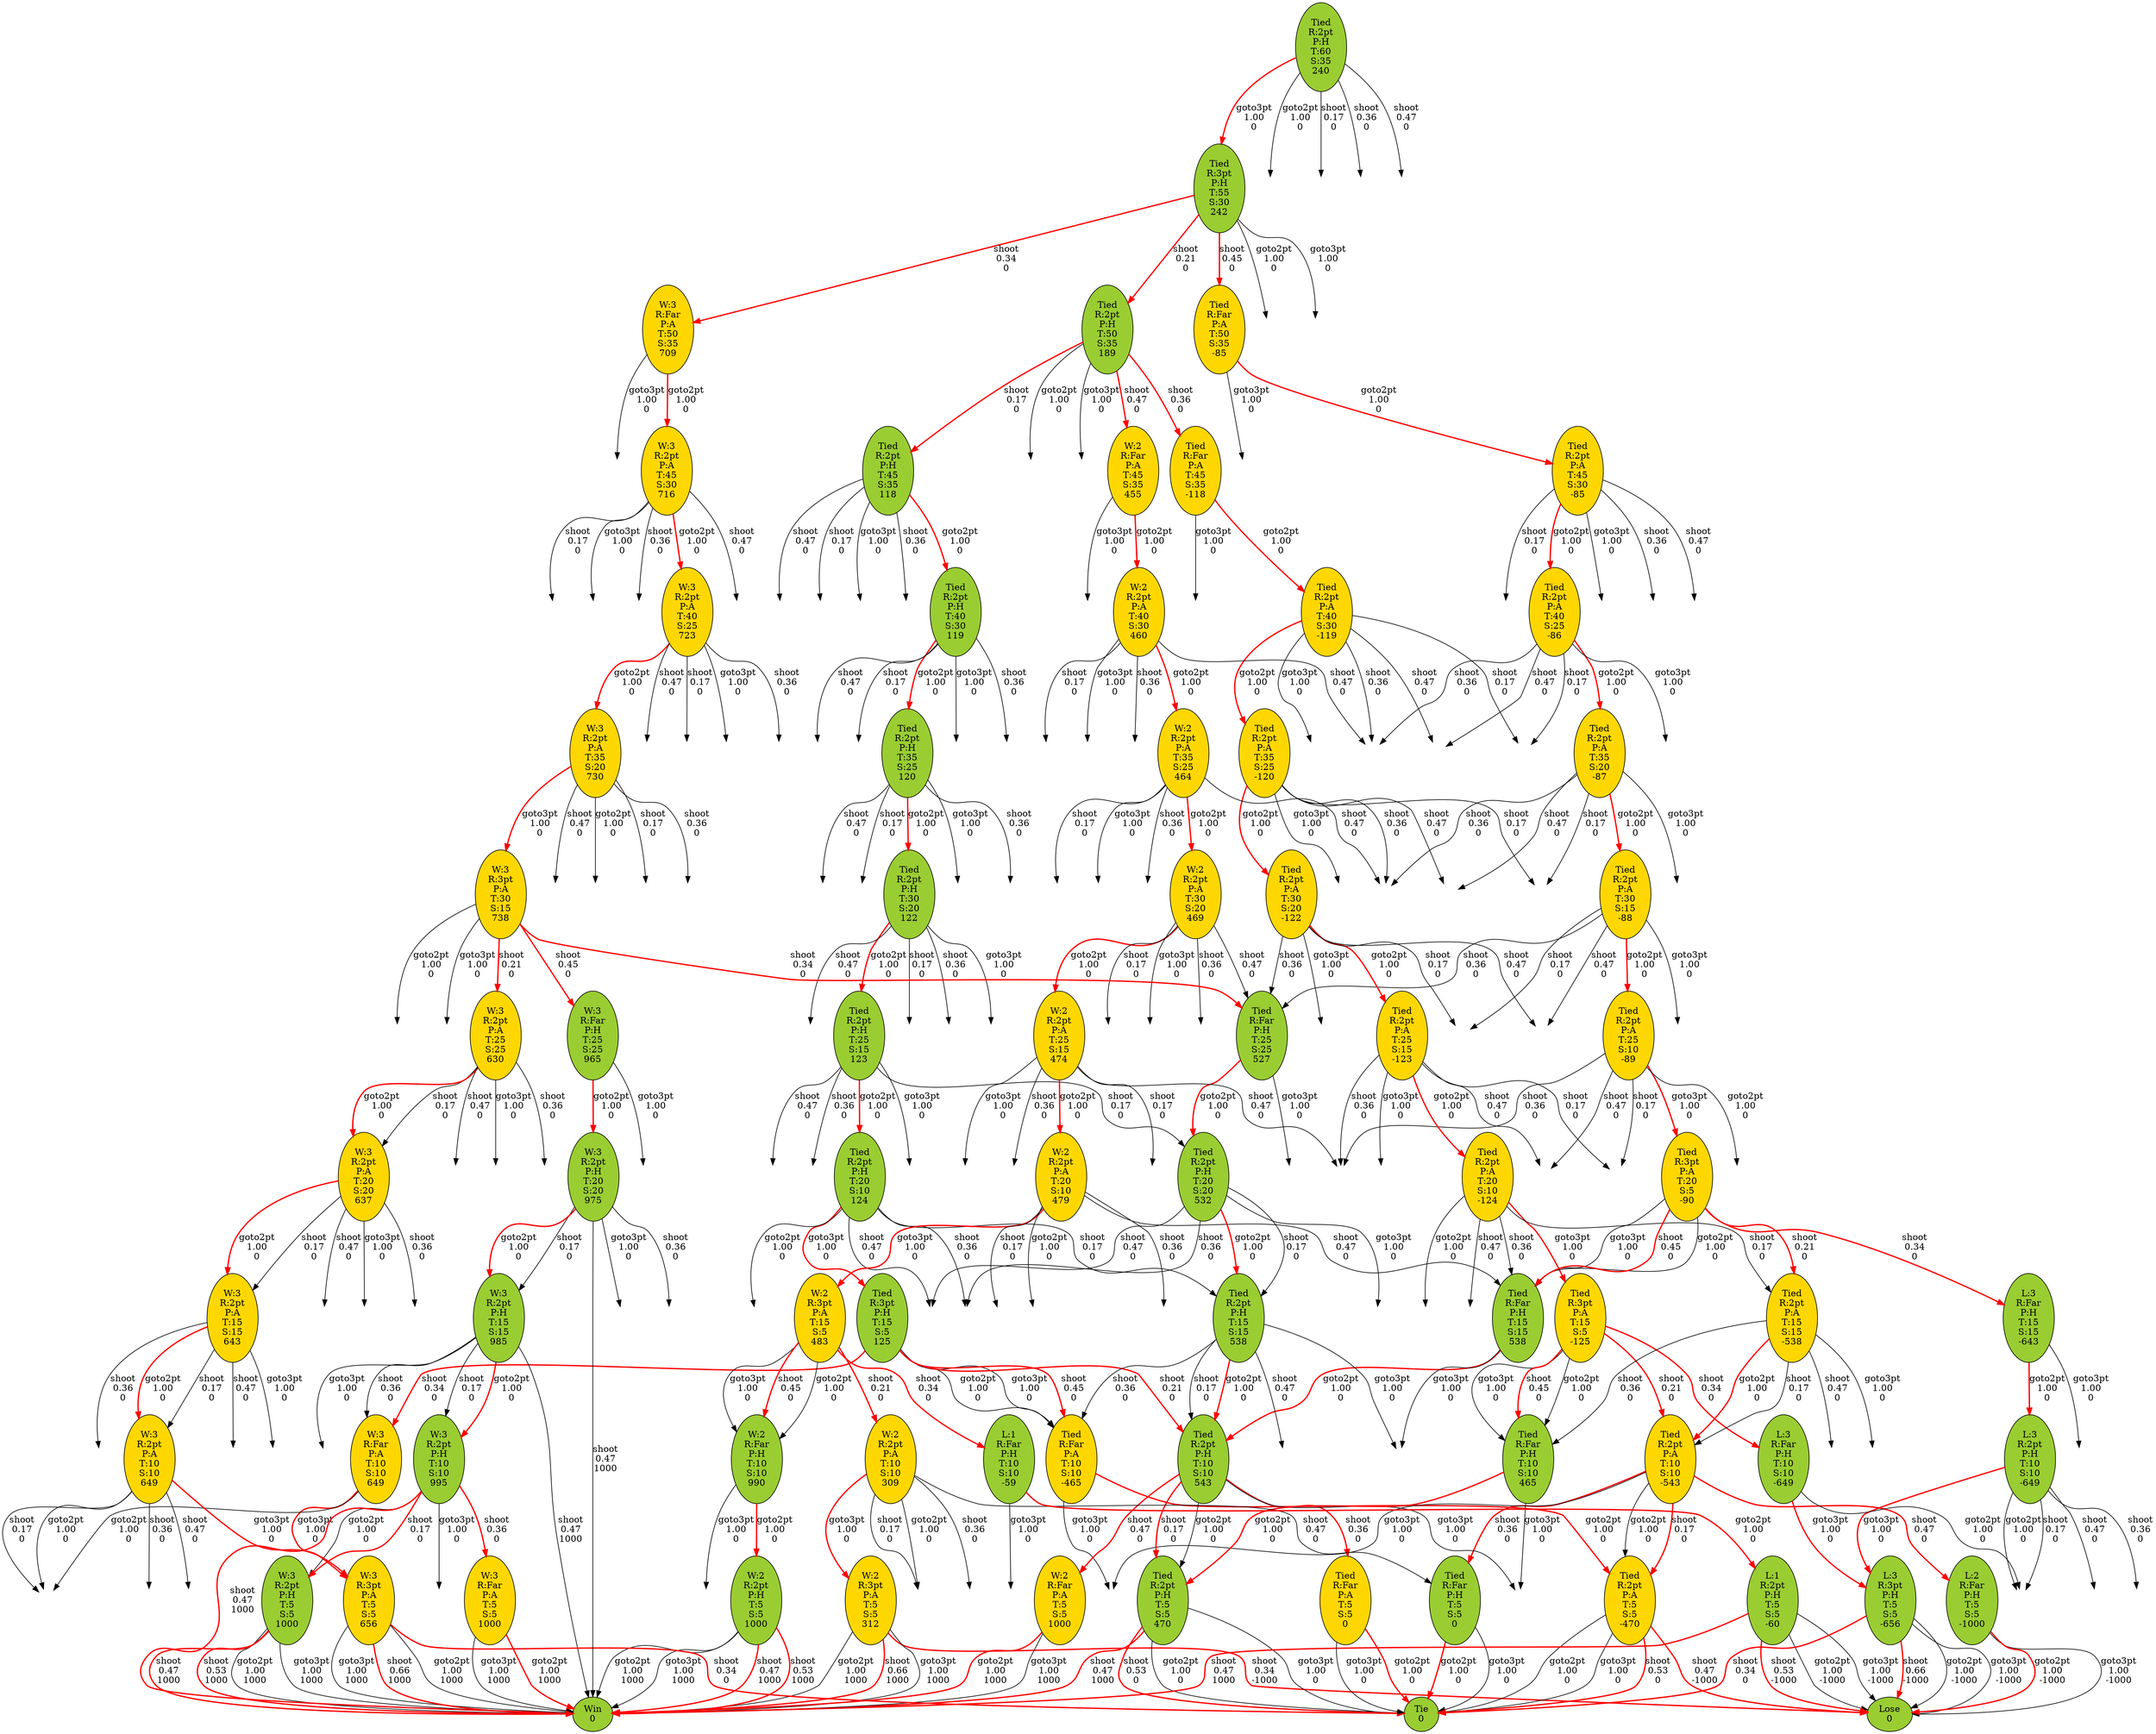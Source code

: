digraph "Basketball" {
  "Tied R:3pt P:H T:15 S:5" [label="Tied\nR:3pt\nP:H\nT:15\nS:5\n125" fillcolor=yellowgreen style=filled];
  "W:2 R:3pt P:A T:5 S:5" [label="W:2\nR:3pt\nP:A\nT:5\nS:5\n312" fillcolor=gold style=filled];
  "Tied R:2pt P:A T:20 S:10" [label="Tied\nR:2pt\nP:A\nT:20\nS:10\n-124" fillcolor=gold style=filled];
  "W:3 R:2pt P:A T:40 S:25" [label="W:3\nR:2pt\nP:A\nT:40\nS:25\n723" fillcolor=gold style=filled];
  "Tied R:2pt P:H T:20 S:10" [label="Tied\nR:2pt\nP:H\nT:20\nS:10\n124" fillcolor=yellowgreen style=filled];
  "Tied R:2pt P:A T:40 S:25" [label="Tied\nR:2pt\nP:A\nT:40\nS:25\n-86" fillcolor=gold style=filled];
  "W:3 R:Far P:A T:5 S:5" [label="W:3\nR:Far\nP:A\nT:5\nS:5\n1000" fillcolor=gold style=filled];
  "Tied R:2pt P:A T:30 S:15" [label="Tied\nR:2pt\nP:A\nT:30\nS:15\n-88" fillcolor=gold style=filled];
  "Tied R:2pt P:A T:35 S:25" [label="Tied\nR:2pt\nP:A\nT:35\nS:25\n-120" fillcolor=gold style=filled];
  "Tied R:Far P:H T:15 S:15" [label="Tied\nR:Far\nP:H\nT:15\nS:15\n538" fillcolor=yellowgreen style=filled];
  "L:3 R:Far P:H T:15 S:15" [label="L:3\nR:Far\nP:H\nT:15\nS:15\n-643" fillcolor=yellowgreen style=filled];
  "Tied R:2pt P:H T:35 S:25" [label="Tied\nR:2pt\nP:H\nT:35\nS:25\n120" fillcolor=yellowgreen style=filled];
  "W:3 R:2pt P:H T:5 S:5" [label="W:3\nR:2pt\nP:H\nT:5\nS:5\n1000" fillcolor=yellowgreen style=filled];
  "W:3 R:2pt P:A T:25 S:25" [label="W:3\nR:2pt\nP:A\nT:25\nS:25\n630" fillcolor=gold style=filled];
  "Tied R:Far P:A T:10 S:10" [label="Tied\nR:Far\nP:A\nT:10\nS:10\n-465" fillcolor=gold style=filled];
  "W:3 R:Far P:A T:50 S:35" [label="W:3\nR:Far\nP:A\nT:50\nS:35\n709" fillcolor=gold style=filled];
  "Tied R:3pt P:A T:15 S:5" [label="Tied\nR:3pt\nP:A\nT:15\nS:5\n-125" fillcolor=gold style=filled];
  "W:3 R:2pt P:A T:15 S:15" [label="W:3\nR:2pt\nP:A\nT:15\nS:15\n643" fillcolor=gold style=filled];
  "Tied R:2pt P:H T:5 S:5" [label="Tied\nR:2pt\nP:H\nT:5\nS:5\n470" fillcolor=yellowgreen style=filled];
  "Tied R:2pt P:A T:25 S:10" [label="Tied\nR:2pt\nP:A\nT:25\nS:10\n-89" fillcolor=gold style=filled];
  "W:2 R:2pt P:A T:20 S:10" [label="W:2\nR:2pt\nP:A\nT:20\nS:10\n479" fillcolor=gold style=filled];
  "W:3 R:2pt P:A T:45 S:30" [label="W:3\nR:2pt\nP:A\nT:45\nS:30\n716" fillcolor=gold style=filled];
  "W:3 R:2pt P:A T:35 S:20" [label="W:3\nR:2pt\nP:A\nT:35\nS:20\n730" fillcolor=gold style=filled];
  "W:2 R:3pt P:A T:15 S:5" [label="W:2\nR:3pt\nP:A\nT:15\nS:5\n483" fillcolor=gold style=filled];
  "Tied R:2pt P:H T:30 S:20" [label="Tied\nR:2pt\nP:H\nT:30\nS:20\n122" fillcolor=yellowgreen style=filled];
  "W:2 R:Far P:A T:5 S:5" [label="W:2\nR:Far\nP:A\nT:5\nS:5\n1000" fillcolor=gold style=filled];
  "Tied R:2pt P:A T:35 S:20" [label="Tied\nR:2pt\nP:A\nT:35\nS:20\n-87" fillcolor=gold style=filled];
  "Tied R:2pt P:A T:10 S:10" [label="Tied\nR:2pt\nP:A\nT:10\nS:10\n-543" fillcolor=gold style=filled];
  "Tied R:2pt P:H T:10 S:10" [label="Tied\nR:2pt\nP:H\nT:10\nS:10\n543" fillcolor=yellowgreen style=filled];
  "Tied R:Far P:H T:5 S:5" [label="Tied\nR:Far\nP:H\nT:5\nS:5\n0" fillcolor=yellowgreen style=filled];
  "W:3 R:2pt P:H T:15 S:15" [label="W:3\nR:2pt\nP:H\nT:15\nS:15\n985" fillcolor=yellowgreen style=filled];
  "Tie" [label="Tie\n0" fillcolor=yellowgreen style=filled];
  "Tied R:2pt P:H T:15 S:15" [label="Tied\nR:2pt\nP:H\nT:15\nS:15\n538" fillcolor=yellowgreen style=filled];
  "W:2 R:Far P:H T:10 S:10" [label="W:2\nR:Far\nP:H\nT:10\nS:10\n990" fillcolor=yellowgreen style=filled];
  "Tied R:Far P:H T:25 S:25" [label="Tied\nR:Far\nP:H\nT:25\nS:25\n527" fillcolor=yellowgreen style=filled];
  "Tied R:2pt P:A T:40 S:30" [label="Tied\nR:2pt\nP:A\nT:40\nS:30\n-119" fillcolor=gold style=filled];
  "W:2 R:2pt P:A T:35 S:25" [label="W:2\nR:2pt\nP:A\nT:35\nS:25\n464" fillcolor=gold style=filled];
  "Tied R:2pt P:H T:50 S:35" [label="Tied\nR:2pt\nP:H\nT:50\nS:35\n189" fillcolor=yellowgreen style=filled];
  "Tied R:2pt P:A T:25 S:15" [label="Tied\nR:2pt\nP:A\nT:25\nS:15\n-123" fillcolor=gold style=filled];
  "W:3 R:Far P:A T:10 S:10" [label="W:3\nR:Far\nP:A\nT:10\nS:10\n649" fillcolor=gold style=filled];
  "W:2 R:2pt P:H T:5 S:5" [label="W:2\nR:2pt\nP:H\nT:5\nS:5\n1000" fillcolor=yellowgreen style=filled];
  "Tied R:2pt P:A T:30 S:20" [label="Tied\nR:2pt\nP:A\nT:30\nS:20\n-122" fillcolor=gold style=filled];
  "W:3 R:2pt P:H T:10 S:10" [label="W:3\nR:2pt\nP:H\nT:10\nS:10\n995" fillcolor=yellowgreen style=filled];
  "Tied R:Far P:A T:50 S:35" [label="Tied\nR:Far\nP:A\nT:50\nS:35\n-85" fillcolor=gold style=filled];
  "W:3 R:2pt P:A T:20 S:20" [label="W:3\nR:2pt\nP:A\nT:20\nS:20\n637" fillcolor=gold style=filled];
  "W:2 R:2pt P:A T:30 S:20" [label="W:2\nR:2pt\nP:A\nT:30\nS:20\n469" fillcolor=gold style=filled];
  "Lose" [label="Lose\n0" fillcolor=yellowgreen style=filled];
  "Tied R:2pt P:A T:5 S:5" [label="Tied\nR:2pt\nP:A\nT:5\nS:5\n-470" fillcolor=gold style=filled];
  "W:3 R:2pt P:A T:10 S:10" [label="W:3\nR:2pt\nP:A\nT:10\nS:10\n649" fillcolor=gold style=filled];
  "Tied R:Far P:H T:10 S:10" [label="Tied\nR:Far\nP:H\nT:10\nS:10\n465" fillcolor=yellowgreen style=filled];
  "W:3 R:3pt P:A T:5 S:5" [label="W:3\nR:3pt\nP:A\nT:5\nS:5\n656" fillcolor=gold style=filled];
  "L:3 R:2pt P:H T:10 S:10" [label="L:3\nR:2pt\nP:H\nT:10\nS:10\n-649" fillcolor=yellowgreen style=filled];
  "L:1 R:2pt P:H T:5 S:5" [label="L:1\nR:2pt\nP:H\nT:5\nS:5\n-60" fillcolor=yellowgreen style=filled];
  "W:3 R:Far P:H T:25 S:25" [label="W:3\nR:Far\nP:H\nT:25\nS:25\n965" fillcolor=yellowgreen style=filled];
  "L:3 R:Far P:H T:10 S:10" [label="L:3\nR:Far\nP:H\nT:10\nS:10\n-649" fillcolor=yellowgreen style=filled];
  "Tied R:2pt P:A T:15 S:15" [label="Tied\nR:2pt\nP:A\nT:15\nS:15\n-538" fillcolor=gold style=filled];
  "W:2 R:Far P:A T:45 S:35" [label="W:2\nR:Far\nP:A\nT:45\nS:35\n455" fillcolor=gold style=filled];
  "L:3 R:3pt P:H T:5 S:5" [label="L:3\nR:3pt\nP:H\nT:5\nS:5\n-656" fillcolor=yellowgreen style=filled];
  "Tied R:3pt P:H T:55 S:30" [label="Tied\nR:3pt\nP:H\nT:55\nS:30\n242" fillcolor=yellowgreen style=filled];
  "W:2 R:2pt P:A T:40 S:30" [label="W:2\nR:2pt\nP:A\nT:40\nS:30\n460" fillcolor=gold style=filled];
  "Tied R:2pt P:H T:20 S:20" [label="Tied\nR:2pt\nP:H\nT:20\nS:20\n532" fillcolor=yellowgreen style=filled];
  "Tied R:3pt P:A T:20 S:5" [label="Tied\nR:3pt\nP:A\nT:20\nS:5\n-90" fillcolor=gold style=filled];
  "Tied R:Far P:A T:45 S:35" [label="Tied\nR:Far\nP:A\nT:45\nS:35\n-118" fillcolor=gold style=filled];
  "Tied R:2pt P:H T:45 S:35" [label="Tied\nR:2pt\nP:H\nT:45\nS:35\n118" fillcolor=yellowgreen style=filled];
  "Tied R:Far P:A T:5 S:5" [label="Tied\nR:Far\nP:A\nT:5\nS:5\n0" fillcolor=gold style=filled];
  "Tied R:2pt P:A T:45 S:30" [label="Tied\nR:2pt\nP:A\nT:45\nS:30\n-85" fillcolor=gold style=filled];
  "W:3 R:3pt P:A T:30 S:15" [label="W:3\nR:3pt\nP:A\nT:30\nS:15\n738" fillcolor=gold style=filled];
  "W:2 R:2pt P:A T:10 S:10" [label="W:2\nR:2pt\nP:A\nT:10\nS:10\n309" fillcolor=gold style=filled];
  "Win" [label="Win\n0" fillcolor=yellowgreen style=filled];
  "Tied R:2pt P:H T:60 S:35" [label="Tied\nR:2pt\nP:H\nT:60\nS:35\n240" fillcolor=yellowgreen style=filled];
  "Tied R:2pt P:H T:25 S:15" [label="Tied\nR:2pt\nP:H\nT:25\nS:15\n123" fillcolor=yellowgreen style=filled];
  "Tied R:2pt P:H T:40 S:30" [label="Tied\nR:2pt\nP:H\nT:40\nS:30\n119" fillcolor=yellowgreen style=filled];
  "W:3 R:2pt P:H T:20 S:20" [label="W:3\nR:2pt\nP:H\nT:20\nS:20\n975" fillcolor=yellowgreen style=filled];
  "W:2 R:2pt P:A T:25 S:15" [label="W:2\nR:2pt\nP:A\nT:25\nS:15\n474" fillcolor=gold style=filled];
  "L:2 R:Far P:H T:5 S:5" [label="L:2\nR:Far\nP:H\nT:5\nS:5\n-1000" fillcolor=yellowgreen style=filled];
  "L:1 R:Far P:H T:10 S:10" [label="L:1\nR:Far\nP:H\nT:10\nS:10\n-59" fillcolor=yellowgreen style=filled];
  node [shape = doublecircle]; "Tied R:2pt P:H T:60 S:35"
  node [shape = circle];
  "L:1 R:2pt P:H T:5 S:5" -> "Lose" [ label = "goto2pt\n1.00\n-1000"];
  "L:1 R:2pt P:H T:5 S:5" -> "Lose" [ label = "goto3pt\n1.00\n-1000"];
  "L:1 R:2pt P:H T:5 S:5" -> "Lose" [color=red style=bold  label = "shoot\n0.53\n-1000"];
  "L:1 R:2pt P:H T:5 S:5" -> "Win" [color=red style=bold  label = "shoot\n0.47\n1000"];
  "L:1 R:3pt P:H T:5 S:5" [label="a" style=invis]
  "L:1 R:Far P:A T:5 S:5" [label="a" style=invis]
  "L:1 R:Far P:H T:10 S:10" -> "L:1 R:2pt P:H T:5 S:5" [color=red style=bold  label = "goto2pt\n1.00\n0"];
  "L:1 R:Far P:H T:10 S:10" -> "L:1 R:3pt P:H T:5 S:5" [ label = "goto3pt\n1.00\n0"];
  "L:2 R:Far P:H T:10 S:10" [label="a" style=invis]
  "L:2 R:Far P:H T:15 S:15" [label="a" style=invis]
  "L:2 R:Far P:H T:20 S:20" [label="a" style=invis]
  "L:2 R:Far P:H T:20 S:20" [label="a" style=invis]
  "L:2 R:Far P:H T:25 S:25" [label="a" style=invis]
  "L:2 R:Far P:H T:25 S:25" [label="a" style=invis]
  "L:2 R:Far P:H T:30 S:30" [label="a" style=invis]
  "L:2 R:Far P:H T:30 S:30" [label="a" style=invis]
  "L:2 R:Far P:H T:35 S:35" [label="a" style=invis]
  "L:2 R:Far P:H T:35 S:35" [label="a" style=invis]
  "L:2 R:Far P:H T:40 S:35" [label="a" style=invis]
  "L:2 R:Far P:H T:5 S:5" -> "Lose" [ label = "goto3pt\n1.00\n-1000"];
  "L:2 R:Far P:H T:5 S:5" -> "Lose" [color=red style=bold  label = "goto2pt\n1.00\n-1000"];
  "L:3 R:2pt P:H T:10 S:10" -> "L:1 R:Far P:A T:5 S:5" [ label = "shoot\n0.47\n0"];
  "L:3 R:2pt P:H T:10 S:10" -> "L:3 R:2pt P:H T:5 S:5" [ label = "goto2pt\n1.00\n0"];
  "L:3 R:2pt P:H T:10 S:10" -> "L:3 R:2pt P:H T:5 S:5" [ label = "shoot\n0.17\n0"];
  "L:3 R:2pt P:H T:10 S:10" -> "L:3 R:3pt P:H T:5 S:5" [color=red style=bold  label = "goto3pt\n1.00\n0"];
  "L:3 R:2pt P:H T:10 S:10" -> "L:3 R:Far P:A T:5 S:5" [ label = "shoot\n0.36\n0"];
  "L:3 R:2pt P:H T:5 S:5" [label="a" style=invis]
  "L:3 R:2pt P:H T:5 S:5" [label="a" style=invis]
  "L:3 R:2pt P:H T:5 S:5" [label="a" style=invis]
  "L:3 R:3pt P:H T:10 S:10" [label="a" style=invis]
  "L:3 R:3pt P:H T:5 S:5" -> "Lose" [ label = "goto2pt\n1.00\n-1000"];
  "L:3 R:3pt P:H T:5 S:5" -> "Lose" [ label = "goto3pt\n1.00\n-1000"];
  "L:3 R:3pt P:H T:5 S:5" -> "Lose" [color=red style=bold  label = "shoot\n0.66\n-1000"];
  "L:3 R:3pt P:H T:5 S:5" -> "Tie" [color=red style=bold  label = "shoot\n0.34\n0"];
  "L:3 R:Far P:A T:5 S:5" [label="a" style=invis]
  "L:3 R:Far P:H T:10 S:10" -> "L:3 R:2pt P:H T:5 S:5" [ label = "goto2pt\n1.00\n0"];
  "L:3 R:Far P:H T:10 S:10" -> "L:3 R:3pt P:H T:5 S:5" [color=red style=bold  label = "goto3pt\n1.00\n0"];
  "L:3 R:Far P:H T:15 S:15" -> "L:3 R:2pt P:H T:10 S:10" [color=red style=bold  label = "goto2pt\n1.00\n0"];
  "L:3 R:Far P:H T:15 S:15" -> "L:3 R:3pt P:H T:10 S:10" [ label = "goto3pt\n1.00\n0"];
  "Tied R:2pt P:A T:10 S:10" -> "L:2 R:Far P:H T:5 S:5" [color=red style=bold  label = "shoot\n0.47\n0"];
  "Tied R:2pt P:A T:10 S:10" -> "Tied R:2pt P:A T:5 S:5" [ label = "goto2pt\n1.00\n0"];
  "Tied R:2pt P:A T:10 S:10" -> "Tied R:2pt P:A T:5 S:5" [color=red style=bold  label = "shoot\n0.17\n0"];
  "Tied R:2pt P:A T:10 S:10" -> "Tied R:3pt P:A T:5 S:5" [ label = "goto3pt\n1.00\n0"];
  "Tied R:2pt P:A T:10 S:10" -> "Tied R:Far P:H T:5 S:5" [color=red style=bold  label = "shoot\n0.36\n0"];
  "Tied R:2pt P:A T:15 S:15" -> "L:2 R:Far P:H T:10 S:10" [ label = "shoot\n0.47\n0"];
  "Tied R:2pt P:A T:15 S:15" -> "Tied R:2pt P:A T:10 S:10" [ label = "shoot\n0.17\n0"];
  "Tied R:2pt P:A T:15 S:15" -> "Tied R:2pt P:A T:10 S:10" [color=red style=bold  label = "goto2pt\n1.00\n0"];
  "Tied R:2pt P:A T:15 S:15" -> "Tied R:3pt P:A T:10 S:10" [ label = "goto3pt\n1.00\n0"];
  "Tied R:2pt P:A T:15 S:15" -> "Tied R:Far P:H T:10 S:10" [ label = "shoot\n0.36\n0"];
  "Tied R:2pt P:A T:15 S:5" [label="a" style=invis]
  "Tied R:2pt P:A T:20 S:10" -> "L:2 R:Far P:H T:15 S:15" [ label = "shoot\n0.47\n0"];
  "Tied R:2pt P:A T:20 S:10" -> "Tied R:2pt P:A T:15 S:15" [ label = "shoot\n0.17\n0"];
  "Tied R:2pt P:A T:20 S:10" -> "Tied R:2pt P:A T:15 S:5" [ label = "goto2pt\n1.00\n0"];
  "Tied R:2pt P:A T:20 S:10" -> "Tied R:3pt P:A T:15 S:5" [color=red style=bold  label = "goto3pt\n1.00\n0"];
  "Tied R:2pt P:A T:20 S:10" -> "Tied R:Far P:H T:15 S:15" [ label = "shoot\n0.36\n0"];
  "Tied R:2pt P:A T:20 S:20" [label="a" style=invis]
  "Tied R:2pt P:A T:20 S:20" [label="a" style=invis]
  "Tied R:2pt P:A T:20 S:5" [label="a" style=invis]
  "Tied R:2pt P:A T:25 S:10" -> "L:2 R:Far P:H T:20 S:20" [ label = "shoot\n0.47\n0"];
  "Tied R:2pt P:A T:25 S:10" -> "Tied R:2pt P:A T:20 S:20" [ label = "shoot\n0.17\n0"];
  "Tied R:2pt P:A T:25 S:10" -> "Tied R:2pt P:A T:20 S:5" [ label = "goto2pt\n1.00\n0"];
  "Tied R:2pt P:A T:25 S:10" -> "Tied R:3pt P:A T:20 S:5" [color=red style=bold  label = "goto3pt\n1.00\n0"];
  "Tied R:2pt P:A T:25 S:10" -> "Tied R:Far P:H T:20 S:20" [ label = "shoot\n0.36\n0"];
  "Tied R:2pt P:A T:25 S:15" -> "L:2 R:Far P:H T:20 S:20" [ label = "shoot\n0.47\n0"];
  "Tied R:2pt P:A T:25 S:15" -> "Tied R:2pt P:A T:20 S:10" [color=red style=bold  label = "goto2pt\n1.00\n0"];
  "Tied R:2pt P:A T:25 S:15" -> "Tied R:2pt P:A T:20 S:20" [ label = "shoot\n0.17\n0"];
  "Tied R:2pt P:A T:25 S:15" -> "Tied R:3pt P:A T:20 S:10" [ label = "goto3pt\n1.00\n0"];
  "Tied R:2pt P:A T:25 S:15" -> "Tied R:Far P:H T:20 S:20" [ label = "shoot\n0.36\n0"];
  "Tied R:2pt P:A T:25 S:25" [label="a" style=invis]
  "Tied R:2pt P:A T:25 S:25" [label="a" style=invis]
  "Tied R:2pt P:A T:30 S:15" -> "L:2 R:Far P:H T:25 S:25" [ label = "shoot\n0.47\n0"];
  "Tied R:2pt P:A T:30 S:15" -> "Tied R:2pt P:A T:25 S:10" [color=red style=bold  label = "goto2pt\n1.00\n0"];
  "Tied R:2pt P:A T:30 S:15" -> "Tied R:2pt P:A T:25 S:25" [ label = "shoot\n0.17\n0"];
  "Tied R:2pt P:A T:30 S:15" -> "Tied R:3pt P:A T:25 S:10" [ label = "goto3pt\n1.00\n0"];
  "Tied R:2pt P:A T:30 S:15" -> "Tied R:Far P:H T:25 S:25" [ label = "shoot\n0.36\n0"];
  "Tied R:2pt P:A T:30 S:20" -> "L:2 R:Far P:H T:25 S:25" [ label = "shoot\n0.47\n0"];
  "Tied R:2pt P:A T:30 S:20" -> "Tied R:2pt P:A T:25 S:15" [color=red style=bold  label = "goto2pt\n1.00\n0"];
  "Tied R:2pt P:A T:30 S:20" -> "Tied R:2pt P:A T:25 S:25" [ label = "shoot\n0.17\n0"];
  "Tied R:2pt P:A T:30 S:20" -> "Tied R:3pt P:A T:25 S:15" [ label = "goto3pt\n1.00\n0"];
  "Tied R:2pt P:A T:30 S:20" -> "Tied R:Far P:H T:25 S:25" [ label = "shoot\n0.36\n0"];
  "Tied R:2pt P:A T:30 S:30" [label="a" style=invis]
  "Tied R:2pt P:A T:30 S:30" [label="a" style=invis]
  "Tied R:2pt P:A T:35 S:20" -> "L:2 R:Far P:H T:30 S:30" [ label = "shoot\n0.47\n0"];
  "Tied R:2pt P:A T:35 S:20" -> "Tied R:2pt P:A T:30 S:15" [color=red style=bold  label = "goto2pt\n1.00\n0"];
  "Tied R:2pt P:A T:35 S:20" -> "Tied R:2pt P:A T:30 S:30" [ label = "shoot\n0.17\n0"];
  "Tied R:2pt P:A T:35 S:20" -> "Tied R:3pt P:A T:30 S:15" [ label = "goto3pt\n1.00\n0"];
  "Tied R:2pt P:A T:35 S:20" -> "Tied R:Far P:H T:30 S:30" [ label = "shoot\n0.36\n0"];
  "Tied R:2pt P:A T:35 S:25" -> "L:2 R:Far P:H T:30 S:30" [ label = "shoot\n0.47\n0"];
  "Tied R:2pt P:A T:35 S:25" -> "Tied R:2pt P:A T:30 S:20" [color=red style=bold  label = "goto2pt\n1.00\n0"];
  "Tied R:2pt P:A T:35 S:25" -> "Tied R:2pt P:A T:30 S:30" [ label = "shoot\n0.17\n0"];
  "Tied R:2pt P:A T:35 S:25" -> "Tied R:3pt P:A T:30 S:20" [ label = "goto3pt\n1.00\n0"];
  "Tied R:2pt P:A T:35 S:25" -> "Tied R:Far P:H T:30 S:30" [ label = "shoot\n0.36\n0"];
  "Tied R:2pt P:A T:35 S:35" [label="a" style=invis]
  "Tied R:2pt P:A T:35 S:35" [label="a" style=invis]
  "Tied R:2pt P:A T:40 S:25" -> "L:2 R:Far P:H T:35 S:35" [ label = "shoot\n0.47\n0"];
  "Tied R:2pt P:A T:40 S:25" -> "Tied R:2pt P:A T:35 S:20" [color=red style=bold  label = "goto2pt\n1.00\n0"];
  "Tied R:2pt P:A T:40 S:25" -> "Tied R:2pt P:A T:35 S:35" [ label = "shoot\n0.17\n0"];
  "Tied R:2pt P:A T:40 S:25" -> "Tied R:3pt P:A T:35 S:20" [ label = "goto3pt\n1.00\n0"];
  "Tied R:2pt P:A T:40 S:25" -> "Tied R:Far P:H T:35 S:35" [ label = "shoot\n0.36\n0"];
  "Tied R:2pt P:A T:40 S:30" -> "L:2 R:Far P:H T:35 S:35" [ label = "shoot\n0.47\n0"];
  "Tied R:2pt P:A T:40 S:30" -> "Tied R:2pt P:A T:35 S:25" [color=red style=bold  label = "goto2pt\n1.00\n0"];
  "Tied R:2pt P:A T:40 S:30" -> "Tied R:2pt P:A T:35 S:35" [ label = "shoot\n0.17\n0"];
  "Tied R:2pt P:A T:40 S:30" -> "Tied R:3pt P:A T:35 S:25" [ label = "goto3pt\n1.00\n0"];
  "Tied R:2pt P:A T:40 S:30" -> "Tied R:Far P:H T:35 S:35" [ label = "shoot\n0.36\n0"];
  "Tied R:2pt P:A T:40 S:35" [label="a" style=invis]
  "Tied R:2pt P:A T:45 S:30" -> "L:2 R:Far P:H T:40 S:35" [ label = "shoot\n0.47\n0"];
  "Tied R:2pt P:A T:45 S:30" -> "Tied R:2pt P:A T:40 S:25" [color=red style=bold  label = "goto2pt\n1.00\n0"];
  "Tied R:2pt P:A T:45 S:30" -> "Tied R:2pt P:A T:40 S:35" [ label = "shoot\n0.17\n0"];
  "Tied R:2pt P:A T:45 S:30" -> "Tied R:3pt P:A T:40 S:25" [ label = "goto3pt\n1.00\n0"];
  "Tied R:2pt P:A T:45 S:30" -> "Tied R:Far P:H T:40 S:35" [ label = "shoot\n0.36\n0"];
  "Tied R:2pt P:A T:5 S:5" -> "Lose" [color=red style=bold  label = "shoot\n0.47\n-1000"];
  "Tied R:2pt P:A T:5 S:5" -> "Tie" [ label = "goto2pt\n1.00\n0"];
  "Tied R:2pt P:A T:5 S:5" -> "Tie" [ label = "goto3pt\n1.00\n0"];
  "Tied R:2pt P:A T:5 S:5" -> "Tie" [color=red style=bold  label = "shoot\n0.53\n0"];
  "Tied R:2pt P:H T:10 S:10" -> "Tied R:2pt P:H T:5 S:5" [ label = "goto2pt\n1.00\n0"];
  "Tied R:2pt P:H T:10 S:10" -> "Tied R:2pt P:H T:5 S:5" [color=red style=bold  label = "shoot\n0.17\n0"];
  "Tied R:2pt P:H T:10 S:10" -> "Tied R:3pt P:H T:5 S:5" [ label = "goto3pt\n1.00\n0"];
  "Tied R:2pt P:H T:10 S:10" -> "Tied R:Far P:A T:5 S:5" [color=red style=bold  label = "shoot\n0.36\n0"];
  "Tied R:2pt P:H T:10 S:10" -> "W:2 R:Far P:A T:5 S:5" [color=red style=bold  label = "shoot\n0.47\n0"];
  "Tied R:2pt P:H T:15 S:15" -> "Tied R:2pt P:H T:10 S:10" [ label = "shoot\n0.17\n0"];
  "Tied R:2pt P:H T:15 S:15" -> "Tied R:2pt P:H T:10 S:10" [color=red style=bold  label = "goto2pt\n1.00\n0"];
  "Tied R:2pt P:H T:15 S:15" -> "Tied R:3pt P:H T:10 S:10" [ label = "goto3pt\n1.00\n0"];
  "Tied R:2pt P:H T:15 S:15" -> "Tied R:Far P:A T:10 S:10" [ label = "shoot\n0.36\n0"];
  "Tied R:2pt P:H T:15 S:15" -> "W:2 R:Far P:A T:10 S:10" [ label = "shoot\n0.47\n0"];
  "Tied R:2pt P:H T:15 S:5" [label="a" style=invis]
  "Tied R:2pt P:H T:20 S:10" -> "Tied R:2pt P:H T:15 S:15" [ label = "shoot\n0.17\n0"];
  "Tied R:2pt P:H T:20 S:10" -> "Tied R:2pt P:H T:15 S:5" [ label = "goto2pt\n1.00\n0"];
  "Tied R:2pt P:H T:20 S:10" -> "Tied R:3pt P:H T:15 S:5" [color=red style=bold  label = "goto3pt\n1.00\n0"];
  "Tied R:2pt P:H T:20 S:10" -> "Tied R:Far P:A T:15 S:15" [ label = "shoot\n0.36\n0"];
  "Tied R:2pt P:H T:20 S:10" -> "W:2 R:Far P:A T:15 S:15" [ label = "shoot\n0.47\n0"];
  "Tied R:2pt P:H T:20 S:20" -> "Tied R:2pt P:H T:15 S:15" [ label = "shoot\n0.17\n0"];
  "Tied R:2pt P:H T:20 S:20" -> "Tied R:2pt P:H T:15 S:15" [color=red style=bold  label = "goto2pt\n1.00\n0"];
  "Tied R:2pt P:H T:20 S:20" -> "Tied R:3pt P:H T:15 S:15" [ label = "goto3pt\n1.00\n0"];
  "Tied R:2pt P:H T:20 S:20" -> "Tied R:Far P:A T:15 S:15" [ label = "shoot\n0.36\n0"];
  "Tied R:2pt P:H T:20 S:20" -> "W:2 R:Far P:A T:15 S:15" [ label = "shoot\n0.47\n0"];
  "Tied R:2pt P:H T:25 S:15" -> "Tied R:2pt P:H T:20 S:10" [color=red style=bold  label = "goto2pt\n1.00\n0"];
  "Tied R:2pt P:H T:25 S:15" -> "Tied R:2pt P:H T:20 S:20" [ label = "shoot\n0.17\n0"];
  "Tied R:2pt P:H T:25 S:15" -> "Tied R:3pt P:H T:20 S:10" [ label = "goto3pt\n1.00\n0"];
  "Tied R:2pt P:H T:25 S:15" -> "Tied R:Far P:A T:20 S:20" [ label = "shoot\n0.36\n0"];
  "Tied R:2pt P:H T:25 S:15" -> "W:2 R:Far P:A T:20 S:20" [ label = "shoot\n0.47\n0"];
  "Tied R:2pt P:H T:25 S:25" [label="a" style=invis]
  "Tied R:2pt P:H T:30 S:20" -> "Tied R:2pt P:H T:25 S:15" [color=red style=bold  label = "goto2pt\n1.00\n0"];
  "Tied R:2pt P:H T:30 S:20" -> "Tied R:2pt P:H T:25 S:25" [ label = "shoot\n0.17\n0"];
  "Tied R:2pt P:H T:30 S:20" -> "Tied R:3pt P:H T:25 S:15" [ label = "goto3pt\n1.00\n0"];
  "Tied R:2pt P:H T:30 S:20" -> "Tied R:Far P:A T:25 S:25" [ label = "shoot\n0.36\n0"];
  "Tied R:2pt P:H T:30 S:20" -> "W:2 R:Far P:A T:25 S:25" [ label = "shoot\n0.47\n0"];
  "Tied R:2pt P:H T:30 S:30" [label="a" style=invis]
  "Tied R:2pt P:H T:35 S:25" -> "Tied R:2pt P:H T:30 S:20" [color=red style=bold  label = "goto2pt\n1.00\n0"];
  "Tied R:2pt P:H T:35 S:25" -> "Tied R:2pt P:H T:30 S:30" [ label = "shoot\n0.17\n0"];
  "Tied R:2pt P:H T:35 S:25" -> "Tied R:3pt P:H T:30 S:20" [ label = "goto3pt\n1.00\n0"];
  "Tied R:2pt P:H T:35 S:25" -> "Tied R:Far P:A T:30 S:30" [ label = "shoot\n0.36\n0"];
  "Tied R:2pt P:H T:35 S:25" -> "W:2 R:Far P:A T:30 S:30" [ label = "shoot\n0.47\n0"];
  "Tied R:2pt P:H T:35 S:35" [label="a" style=invis]
  "Tied R:2pt P:H T:40 S:30" -> "Tied R:2pt P:H T:35 S:25" [color=red style=bold  label = "goto2pt\n1.00\n0"];
  "Tied R:2pt P:H T:40 S:30" -> "Tied R:2pt P:H T:35 S:35" [ label = "shoot\n0.17\n0"];
  "Tied R:2pt P:H T:40 S:30" -> "Tied R:3pt P:H T:35 S:25" [ label = "goto3pt\n1.00\n0"];
  "Tied R:2pt P:H T:40 S:30" -> "Tied R:Far P:A T:35 S:35" [ label = "shoot\n0.36\n0"];
  "Tied R:2pt P:H T:40 S:30" -> "W:2 R:Far P:A T:35 S:35" [ label = "shoot\n0.47\n0"];
  "Tied R:2pt P:H T:40 S:35" [label="a" style=invis]
  "Tied R:2pt P:H T:45 S:30" [label="a" style=invis]
  "Tied R:2pt P:H T:45 S:35" -> "Tied R:2pt P:H T:40 S:30" [color=red style=bold  label = "goto2pt\n1.00\n0"];
  "Tied R:2pt P:H T:45 S:35" -> "Tied R:2pt P:H T:40 S:35" [ label = "shoot\n0.17\n0"];
  "Tied R:2pt P:H T:45 S:35" -> "Tied R:3pt P:H T:40 S:30" [ label = "goto3pt\n1.00\n0"];
  "Tied R:2pt P:H T:45 S:35" -> "Tied R:Far P:A T:40 S:35" [ label = "shoot\n0.36\n0"];
  "Tied R:2pt P:H T:45 S:35" -> "W:2 R:Far P:A T:40 S:35" [ label = "shoot\n0.47\n0"];
  "Tied R:2pt P:H T:5 S:5" -> "Tie" [ label = "goto2pt\n1.00\n0"];
  "Tied R:2pt P:H T:5 S:5" -> "Tie" [ label = "goto3pt\n1.00\n0"];
  "Tied R:2pt P:H T:5 S:5" -> "Tie" [color=red style=bold  label = "shoot\n0.53\n0"];
  "Tied R:2pt P:H T:5 S:5" -> "Win" [color=red style=bold  label = "shoot\n0.47\n1000"];
  "Tied R:2pt P:H T:50 S:25" [label="a" style=invis]
  "Tied R:2pt P:H T:50 S:35" -> "Tied R:2pt P:H T:45 S:30" [ label = "goto2pt\n1.00\n0"];
  "Tied R:2pt P:H T:50 S:35" -> "Tied R:2pt P:H T:45 S:35" [color=red style=bold  label = "shoot\n0.17\n0"];
  "Tied R:2pt P:H T:50 S:35" -> "Tied R:3pt P:H T:45 S:30" [ label = "goto3pt\n1.00\n0"];
  "Tied R:2pt P:H T:50 S:35" -> "Tied R:Far P:A T:45 S:35" [color=red style=bold  label = "shoot\n0.36\n0"];
  "Tied R:2pt P:H T:50 S:35" -> "W:2 R:Far P:A T:45 S:35" [color=red style=bold  label = "shoot\n0.47\n0"];
  "Tied R:2pt P:H T:55 S:30" [label="a" style=invis]
  "Tied R:2pt P:H T:55 S:35" [label="a" style=invis]
  "Tied R:2pt P:H T:60 S:35" -> "Tied R:2pt P:H T:55 S:30" [ label = "goto2pt\n1.00\n0"];
  "Tied R:2pt P:H T:60 S:35" -> "Tied R:2pt P:H T:55 S:35" [ label = "shoot\n0.17\n0"];
  "Tied R:2pt P:H T:60 S:35" -> "Tied R:3pt P:H T:55 S:30" [color=red style=bold  label = "goto3pt\n1.00\n0"];
  "Tied R:2pt P:H T:60 S:35" -> "Tied R:Far P:A T:55 S:35" [ label = "shoot\n0.36\n0"];
  "Tied R:2pt P:H T:60 S:35" -> "W:2 R:Far P:A T:55 S:35" [ label = "shoot\n0.47\n0"];
  "Tied R:3pt P:A T:10 S:10" [label="a" style=invis]
  "Tied R:3pt P:A T:15 S:5" -> "L:3 R:Far P:H T:10 S:10" [color=red style=bold  label = "shoot\n0.34\n0"];
  "Tied R:3pt P:A T:15 S:5" -> "Tied R:2pt P:A T:10 S:10" [color=red style=bold  label = "shoot\n0.21\n0"];
  "Tied R:3pt P:A T:15 S:5" -> "Tied R:Far P:H T:10 S:10" [ label = "goto2pt\n1.00\n0"];
  "Tied R:3pt P:A T:15 S:5" -> "Tied R:Far P:H T:10 S:10" [ label = "goto3pt\n1.00\n0"];
  "Tied R:3pt P:A T:15 S:5" -> "Tied R:Far P:H T:10 S:10" [color=red style=bold  label = "shoot\n0.45\n0"];
  "Tied R:3pt P:A T:20 S:10" [label="a" style=invis]
  "Tied R:3pt P:A T:20 S:5" -> "L:3 R:Far P:H T:15 S:15" [color=red style=bold  label = "shoot\n0.34\n0"];
  "Tied R:3pt P:A T:20 S:5" -> "Tied R:2pt P:A T:15 S:15" [color=red style=bold  label = "shoot\n0.21\n0"];
  "Tied R:3pt P:A T:20 S:5" -> "Tied R:Far P:H T:15 S:15" [ label = "goto2pt\n1.00\n0"];
  "Tied R:3pt P:A T:20 S:5" -> "Tied R:Far P:H T:15 S:15" [ label = "goto3pt\n1.00\n0"];
  "Tied R:3pt P:A T:20 S:5" -> "Tied R:Far P:H T:15 S:15" [color=red style=bold  label = "shoot\n0.45\n0"];
  "Tied R:3pt P:A T:25 S:10" [label="a" style=invis]
  "Tied R:3pt P:A T:25 S:15" [label="a" style=invis]
  "Tied R:3pt P:A T:30 S:15" [label="a" style=invis]
  "Tied R:3pt P:A T:30 S:20" [label="a" style=invis]
  "Tied R:3pt P:A T:35 S:20" [label="a" style=invis]
  "Tied R:3pt P:A T:35 S:25" [label="a" style=invis]
  "Tied R:3pt P:A T:40 S:25" [label="a" style=invis]
  "Tied R:3pt P:A T:40 S:30" [label="a" style=invis]
  "Tied R:3pt P:A T:45 S:30" [label="a" style=invis]
  "Tied R:3pt P:A T:5 S:5" [label="a" style=invis]
  "Tied R:3pt P:A T:5 S:5" [label="a" style=invis]
  "Tied R:3pt P:H T:10 S:10" [label="a" style=invis]
  "Tied R:3pt P:H T:10 S:10" [label="a" style=invis]
  "Tied R:3pt P:H T:15 S:15" [label="a" style=invis]
  "Tied R:3pt P:H T:15 S:5" -> "Tied R:2pt P:H T:10 S:10" [color=red style=bold  label = "shoot\n0.21\n0"];
  "Tied R:3pt P:H T:15 S:5" -> "Tied R:Far P:A T:10 S:10" [ label = "goto2pt\n1.00\n0"];
  "Tied R:3pt P:H T:15 S:5" -> "Tied R:Far P:A T:10 S:10" [ label = "goto3pt\n1.00\n0"];
  "Tied R:3pt P:H T:15 S:5" -> "Tied R:Far P:A T:10 S:10" [color=red style=bold  label = "shoot\n0.45\n0"];
  "Tied R:3pt P:H T:15 S:5" -> "W:3 R:Far P:A T:10 S:10" [color=red style=bold  label = "shoot\n0.34\n0"];
  "Tied R:3pt P:H T:20 S:10" [label="a" style=invis]
  "Tied R:3pt P:H T:20 S:20" [label="a" style=invis]
  "Tied R:3pt P:H T:25 S:15" [label="a" style=invis]
  "Tied R:3pt P:H T:30 S:20" [label="a" style=invis]
  "Tied R:3pt P:H T:35 S:25" [label="a" style=invis]
  "Tied R:3pt P:H T:40 S:30" [label="a" style=invis]
  "Tied R:3pt P:H T:45 S:30" [label="a" style=invis]
  "Tied R:3pt P:H T:5 S:5" [label="a" style=invis]
  "Tied R:3pt P:H T:5 S:5" [label="a" style=invis]
  "Tied R:3pt P:H T:50 S:25" [label="a" style=invis]
  "Tied R:3pt P:H T:55 S:30" -> "Tied R:2pt P:H T:50 S:25" [ label = "goto2pt\n1.00\n0"];
  "Tied R:3pt P:H T:55 S:30" -> "Tied R:2pt P:H T:50 S:35" [color=red style=bold  label = "shoot\n0.21\n0"];
  "Tied R:3pt P:H T:55 S:30" -> "Tied R:3pt P:H T:50 S:25" [ label = "goto3pt\n1.00\n0"];
  "Tied R:3pt P:H T:55 S:30" -> "Tied R:Far P:A T:50 S:35" [color=red style=bold  label = "shoot\n0.45\n0"];
  "Tied R:3pt P:H T:55 S:30" -> "W:3 R:Far P:A T:50 S:35" [color=red style=bold  label = "shoot\n0.34\n0"];
  "Tied R:Far P:A T:10 S:10" -> "Tied R:2pt P:A T:5 S:5" [color=red style=bold  label = "goto2pt\n1.00\n0"];
  "Tied R:Far P:A T:10 S:10" -> "Tied R:3pt P:A T:5 S:5" [ label = "goto3pt\n1.00\n0"];
  "Tied R:Far P:A T:15 S:15" [label="a" style=invis]
  "Tied R:Far P:A T:15 S:15" [label="a" style=invis]
  "Tied R:Far P:A T:20 S:20" [label="a" style=invis]
  "Tied R:Far P:A T:25 S:25" [label="a" style=invis]
  "Tied R:Far P:A T:30 S:30" [label="a" style=invis]
  "Tied R:Far P:A T:35 S:35" [label="a" style=invis]
  "Tied R:Far P:A T:40 S:35" [label="a" style=invis]
  "Tied R:Far P:A T:45 S:35" -> "Tied R:2pt P:A T:40 S:30" [color=red style=bold  label = "goto2pt\n1.00\n0"];
  "Tied R:Far P:A T:45 S:35" -> "Tied R:3pt P:A T:40 S:30" [ label = "goto3pt\n1.00\n0"];
  "Tied R:Far P:A T:5 S:5" -> "Tie" [ label = "goto3pt\n1.00\n0"];
  "Tied R:Far P:A T:5 S:5" -> "Tie" [color=red style=bold  label = "goto2pt\n1.00\n0"];
  "Tied R:Far P:A T:50 S:35" -> "Tied R:2pt P:A T:45 S:30" [color=red style=bold  label = "goto2pt\n1.00\n0"];
  "Tied R:Far P:A T:50 S:35" -> "Tied R:3pt P:A T:45 S:30" [ label = "goto3pt\n1.00\n0"];
  "Tied R:Far P:A T:55 S:35" [label="a" style=invis]
  "Tied R:Far P:H T:10 S:10" -> "Tied R:2pt P:H T:5 S:5" [color=red style=bold  label = "goto2pt\n1.00\n0"];
  "Tied R:Far P:H T:10 S:10" -> "Tied R:3pt P:H T:5 S:5" [ label = "goto3pt\n1.00\n0"];
  "Tied R:Far P:H T:15 S:15" -> "Tied R:2pt P:H T:10 S:10" [color=red style=bold  label = "goto2pt\n1.00\n0"];
  "Tied R:Far P:H T:15 S:15" -> "Tied R:3pt P:H T:10 S:10" [ label = "goto3pt\n1.00\n0"];
  "Tied R:Far P:H T:20 S:20" [label="a" style=invis]
  "Tied R:Far P:H T:20 S:20" [label="a" style=invis]
  "Tied R:Far P:H T:20 S:20" [label="a" style=invis]
  "Tied R:Far P:H T:25 S:25" -> "Tied R:2pt P:H T:20 S:20" [color=red style=bold  label = "goto2pt\n1.00\n0"];
  "Tied R:Far P:H T:25 S:25" -> "Tied R:3pt P:H T:20 S:20" [ label = "goto3pt\n1.00\n0"];
  "Tied R:Far P:H T:30 S:30" [label="a" style=invis]
  "Tied R:Far P:H T:30 S:30" [label="a" style=invis]
  "Tied R:Far P:H T:30 S:30" [label="a" style=invis]
  "Tied R:Far P:H T:35 S:35" [label="a" style=invis]
  "Tied R:Far P:H T:35 S:35" [label="a" style=invis]
  "Tied R:Far P:H T:35 S:35" [label="a" style=invis]
  "Tied R:Far P:H T:40 S:35" [label="a" style=invis]
  "Tied R:Far P:H T:5 S:5" -> "Tie" [ label = "goto3pt\n1.00\n0"];
  "Tied R:Far P:H T:5 S:5" -> "Tie" [color=red style=bold  label = "goto2pt\n1.00\n0"];
  "W:1 R:Far P:H T:10 S:10" [label="a" style=invis]
  "W:1 R:Far P:H T:15 S:15" [label="a" style=invis]
  "W:1 R:Far P:H T:20 S:20" [label="a" style=invis]
  "W:1 R:Far P:H T:30 S:30" [label="a" style=invis]
  "W:1 R:Far P:H T:35 S:35" [label="a" style=invis]
  "W:1 R:Far P:H T:40 S:35" [label="a" style=invis]
  "W:1 R:Far P:H T:5 S:5" [label="a" style=invis]
  "W:2 R:2pt P:A T:10 S:10" -> "Tied R:Far P:H T:5 S:5" [ label = "shoot\n0.47\n0"];
  "W:2 R:2pt P:A T:10 S:10" -> "W:2 R:2pt P:A T:5 S:5" [ label = "goto2pt\n1.00\n0"];
  "W:2 R:2pt P:A T:10 S:10" -> "W:2 R:2pt P:A T:5 S:5" [ label = "shoot\n0.17\n0"];
  "W:2 R:2pt P:A T:10 S:10" -> "W:2 R:3pt P:A T:5 S:5" [color=red style=bold  label = "goto3pt\n1.00\n0"];
  "W:2 R:2pt P:A T:10 S:10" -> "W:2 R:Far P:H T:5 S:5" [ label = "shoot\n0.36\n0"];
  "W:2 R:2pt P:A T:15 S:15" [label="a" style=invis]
  "W:2 R:2pt P:A T:15 S:5" [label="a" style=invis]
  "W:2 R:2pt P:A T:20 S:10" -> "Tied R:Far P:H T:15 S:15" [ label = "shoot\n0.47\n0"];
  "W:2 R:2pt P:A T:20 S:10" -> "W:2 R:2pt P:A T:15 S:15" [ label = "shoot\n0.17\n0"];
  "W:2 R:2pt P:A T:20 S:10" -> "W:2 R:2pt P:A T:15 S:5" [ label = "goto2pt\n1.00\n0"];
  "W:2 R:2pt P:A T:20 S:10" -> "W:2 R:3pt P:A T:15 S:5" [color=red style=bold  label = "goto3pt\n1.00\n0"];
  "W:2 R:2pt P:A T:20 S:10" -> "W:2 R:Far P:H T:15 S:15" [ label = "shoot\n0.36\n0"];
  "W:2 R:2pt P:A T:20 S:20" [label="a" style=invis]
  "W:2 R:2pt P:A T:25 S:15" -> "Tied R:Far P:H T:20 S:20" [ label = "shoot\n0.47\n0"];
  "W:2 R:2pt P:A T:25 S:15" -> "W:2 R:2pt P:A T:20 S:10" [color=red style=bold  label = "goto2pt\n1.00\n0"];
  "W:2 R:2pt P:A T:25 S:15" -> "W:2 R:2pt P:A T:20 S:20" [ label = "shoot\n0.17\n0"];
  "W:2 R:2pt P:A T:25 S:15" -> "W:2 R:3pt P:A T:20 S:10" [ label = "goto3pt\n1.00\n0"];
  "W:2 R:2pt P:A T:25 S:15" -> "W:2 R:Far P:H T:20 S:20" [ label = "shoot\n0.36\n0"];
  "W:2 R:2pt P:A T:25 S:25" [label="a" style=invis]
  "W:2 R:2pt P:A T:30 S:20" -> "Tied R:Far P:H T:25 S:25" [ label = "shoot\n0.47\n0"];
  "W:2 R:2pt P:A T:30 S:20" -> "W:2 R:2pt P:A T:25 S:15" [color=red style=bold  label = "goto2pt\n1.00\n0"];
  "W:2 R:2pt P:A T:30 S:20" -> "W:2 R:2pt P:A T:25 S:25" [ label = "shoot\n0.17\n0"];
  "W:2 R:2pt P:A T:30 S:20" -> "W:2 R:3pt P:A T:25 S:15" [ label = "goto3pt\n1.00\n0"];
  "W:2 R:2pt P:A T:30 S:20" -> "W:2 R:Far P:H T:25 S:25" [ label = "shoot\n0.36\n0"];
  "W:2 R:2pt P:A T:30 S:30" [label="a" style=invis]
  "W:2 R:2pt P:A T:35 S:25" -> "Tied R:Far P:H T:30 S:30" [ label = "shoot\n0.47\n0"];
  "W:2 R:2pt P:A T:35 S:25" -> "W:2 R:2pt P:A T:30 S:20" [color=red style=bold  label = "goto2pt\n1.00\n0"];
  "W:2 R:2pt P:A T:35 S:25" -> "W:2 R:2pt P:A T:30 S:30" [ label = "shoot\n0.17\n0"];
  "W:2 R:2pt P:A T:35 S:25" -> "W:2 R:3pt P:A T:30 S:20" [ label = "goto3pt\n1.00\n0"];
  "W:2 R:2pt P:A T:35 S:25" -> "W:2 R:Far P:H T:30 S:30" [ label = "shoot\n0.36\n0"];
  "W:2 R:2pt P:A T:35 S:35" [label="a" style=invis]
  "W:2 R:2pt P:A T:40 S:30" -> "Tied R:Far P:H T:35 S:35" [ label = "shoot\n0.47\n0"];
  "W:2 R:2pt P:A T:40 S:30" -> "W:2 R:2pt P:A T:35 S:25" [color=red style=bold  label = "goto2pt\n1.00\n0"];
  "W:2 R:2pt P:A T:40 S:30" -> "W:2 R:2pt P:A T:35 S:35" [ label = "shoot\n0.17\n0"];
  "W:2 R:2pt P:A T:40 S:30" -> "W:2 R:3pt P:A T:35 S:25" [ label = "goto3pt\n1.00\n0"];
  "W:2 R:2pt P:A T:40 S:30" -> "W:2 R:Far P:H T:35 S:35" [ label = "shoot\n0.36\n0"];
  "W:2 R:2pt P:A T:5 S:5" [label="a" style=invis]
  "W:2 R:2pt P:A T:5 S:5" [label="a" style=invis]
  "W:2 R:2pt P:H T:5 S:5" -> "Win" [ label = "goto2pt\n1.00\n1000"];
  "W:2 R:2pt P:H T:5 S:5" -> "Win" [ label = "goto3pt\n1.00\n1000"];
  "W:2 R:2pt P:H T:5 S:5" -> "Win" [color=red style=bold  label = "shoot\n0.47\n1000"];
  "W:2 R:2pt P:H T:5 S:5" -> "Win" [color=red style=bold  label = "shoot\n0.53\n1000"];
  "W:2 R:3pt P:A T:15 S:5" -> "L:1 R:Far P:H T:10 S:10" [color=red style=bold  label = "shoot\n0.34\n0"];
  "W:2 R:3pt P:A T:15 S:5" -> "W:2 R:2pt P:A T:10 S:10" [color=red style=bold  label = "shoot\n0.21\n0"];
  "W:2 R:3pt P:A T:15 S:5" -> "W:2 R:Far P:H T:10 S:10" [ label = "goto2pt\n1.00\n0"];
  "W:2 R:3pt P:A T:15 S:5" -> "W:2 R:Far P:H T:10 S:10" [ label = "goto3pt\n1.00\n0"];
  "W:2 R:3pt P:A T:15 S:5" -> "W:2 R:Far P:H T:10 S:10" [color=red style=bold  label = "shoot\n0.45\n0"];
  "W:2 R:3pt P:A T:20 S:10" [label="a" style=invis]
  "W:2 R:3pt P:A T:25 S:15" [label="a" style=invis]
  "W:2 R:3pt P:A T:30 S:20" [label="a" style=invis]
  "W:2 R:3pt P:A T:35 S:25" [label="a" style=invis]
  "W:2 R:3pt P:A T:40 S:30" [label="a" style=invis]
  "W:2 R:3pt P:A T:5 S:5" -> "Lose" [color=red style=bold  label = "shoot\n0.34\n-1000"];
  "W:2 R:3pt P:A T:5 S:5" -> "Win" [ label = "goto2pt\n1.00\n1000"];
  "W:2 R:3pt P:A T:5 S:5" -> "Win" [ label = "goto3pt\n1.00\n1000"];
  "W:2 R:3pt P:A T:5 S:5" -> "Win" [color=red style=bold  label = "shoot\n0.66\n1000"];
  "W:2 R:3pt P:H T:5 S:5" [label="a" style=invis]
  "W:2 R:Far P:A T:10 S:10" [label="a" style=invis]
  "W:2 R:Far P:A T:15 S:15" [label="a" style=invis]
  "W:2 R:Far P:A T:15 S:15" [label="a" style=invis]
  "W:2 R:Far P:A T:20 S:20" [label="a" style=invis]
  "W:2 R:Far P:A T:25 S:25" [label="a" style=invis]
  "W:2 R:Far P:A T:30 S:30" [label="a" style=invis]
  "W:2 R:Far P:A T:35 S:35" [label="a" style=invis]
  "W:2 R:Far P:A T:40 S:35" [label="a" style=invis]
  "W:2 R:Far P:A T:45 S:35" -> "W:2 R:2pt P:A T:40 S:30" [color=red style=bold  label = "goto2pt\n1.00\n0"];
  "W:2 R:Far P:A T:45 S:35" -> "W:2 R:3pt P:A T:40 S:30" [ label = "goto3pt\n1.00\n0"];
  "W:2 R:Far P:A T:5 S:5" -> "Win" [ label = "goto3pt\n1.00\n1000"];
  "W:2 R:Far P:A T:5 S:5" -> "Win" [color=red style=bold  label = "goto2pt\n1.00\n1000"];
  "W:2 R:Far P:A T:55 S:35" [label="a" style=invis]
  "W:2 R:Far P:H T:10 S:10" -> "W:2 R:2pt P:H T:5 S:5" [color=red style=bold  label = "goto2pt\n1.00\n0"];
  "W:2 R:Far P:H T:10 S:10" -> "W:2 R:3pt P:H T:5 S:5" [ label = "goto3pt\n1.00\n0"];
  "W:2 R:Far P:H T:15 S:15" [label="a" style=invis]
  "W:2 R:Far P:H T:20 S:20" [label="a" style=invis]
  "W:2 R:Far P:H T:25 S:25" [label="a" style=invis]
  "W:2 R:Far P:H T:30 S:30" [label="a" style=invis]
  "W:2 R:Far P:H T:35 S:35" [label="a" style=invis]
  "W:2 R:Far P:H T:5 S:5" [label="a" style=invis]
  "W:3 R:2pt P:A T:10 S:10" -> "W:1 R:Far P:H T:5 S:5" [ label = "shoot\n0.47\n0"];
  "W:3 R:2pt P:A T:10 S:10" -> "W:3 R:2pt P:A T:5 S:5" [ label = "goto2pt\n1.00\n0"];
  "W:3 R:2pt P:A T:10 S:10" -> "W:3 R:2pt P:A T:5 S:5" [ label = "shoot\n0.17\n0"];
  "W:3 R:2pt P:A T:10 S:10" -> "W:3 R:3pt P:A T:5 S:5" [color=red style=bold  label = "goto3pt\n1.00\n0"];
  "W:3 R:2pt P:A T:10 S:10" -> "W:3 R:Far P:H T:5 S:5" [ label = "shoot\n0.36\n0"];
  "W:3 R:2pt P:A T:15 S:15" -> "W:1 R:Far P:H T:10 S:10" [ label = "shoot\n0.47\n0"];
  "W:3 R:2pt P:A T:15 S:15" -> "W:3 R:2pt P:A T:10 S:10" [ label = "shoot\n0.17\n0"];
  "W:3 R:2pt P:A T:15 S:15" -> "W:3 R:2pt P:A T:10 S:10" [color=red style=bold  label = "goto2pt\n1.00\n0"];
  "W:3 R:2pt P:A T:15 S:15" -> "W:3 R:3pt P:A T:10 S:10" [ label = "goto3pt\n1.00\n0"];
  "W:3 R:2pt P:A T:15 S:15" -> "W:3 R:Far P:H T:10 S:10" [ label = "shoot\n0.36\n0"];
  "W:3 R:2pt P:A T:20 S:20" -> "W:1 R:Far P:H T:15 S:15" [ label = "shoot\n0.47\n0"];
  "W:3 R:2pt P:A T:20 S:20" -> "W:3 R:2pt P:A T:15 S:15" [ label = "shoot\n0.17\n0"];
  "W:3 R:2pt P:A T:20 S:20" -> "W:3 R:2pt P:A T:15 S:15" [color=red style=bold  label = "goto2pt\n1.00\n0"];
  "W:3 R:2pt P:A T:20 S:20" -> "W:3 R:3pt P:A T:15 S:15" [ label = "goto3pt\n1.00\n0"];
  "W:3 R:2pt P:A T:20 S:20" -> "W:3 R:Far P:H T:15 S:15" [ label = "shoot\n0.36\n0"];
  "W:3 R:2pt P:A T:25 S:10" [label="a" style=invis]
  "W:3 R:2pt P:A T:25 S:25" -> "W:1 R:Far P:H T:20 S:20" [ label = "shoot\n0.47\n0"];
  "W:3 R:2pt P:A T:25 S:25" -> "W:3 R:2pt P:A T:20 S:20" [ label = "shoot\n0.17\n0"];
  "W:3 R:2pt P:A T:25 S:25" -> "W:3 R:2pt P:A T:20 S:20" [color=red style=bold  label = "goto2pt\n1.00\n0"];
  "W:3 R:2pt P:A T:25 S:25" -> "W:3 R:3pt P:A T:20 S:20" [ label = "goto3pt\n1.00\n0"];
  "W:3 R:2pt P:A T:25 S:25" -> "W:3 R:Far P:H T:20 S:20" [ label = "shoot\n0.36\n0"];
  "W:3 R:2pt P:A T:30 S:15" [label="a" style=invis]
  "W:3 R:2pt P:A T:30 S:30" [label="a" style=invis]
  "W:3 R:2pt P:A T:35 S:20" -> "W:1 R:Far P:H T:30 S:30" [ label = "shoot\n0.47\n0"];
  "W:3 R:2pt P:A T:35 S:20" -> "W:3 R:2pt P:A T:30 S:15" [ label = "goto2pt\n1.00\n0"];
  "W:3 R:2pt P:A T:35 S:20" -> "W:3 R:2pt P:A T:30 S:30" [ label = "shoot\n0.17\n0"];
  "W:3 R:2pt P:A T:35 S:20" -> "W:3 R:3pt P:A T:30 S:15" [color=red style=bold  label = "goto3pt\n1.00\n0"];
  "W:3 R:2pt P:A T:35 S:20" -> "W:3 R:Far P:H T:30 S:30" [ label = "shoot\n0.36\n0"];
  "W:3 R:2pt P:A T:35 S:35" [label="a" style=invis]
  "W:3 R:2pt P:A T:40 S:25" -> "W:1 R:Far P:H T:35 S:35" [ label = "shoot\n0.47\n0"];
  "W:3 R:2pt P:A T:40 S:25" -> "W:3 R:2pt P:A T:35 S:20" [color=red style=bold  label = "goto2pt\n1.00\n0"];
  "W:3 R:2pt P:A T:40 S:25" -> "W:3 R:2pt P:A T:35 S:35" [ label = "shoot\n0.17\n0"];
  "W:3 R:2pt P:A T:40 S:25" -> "W:3 R:3pt P:A T:35 S:20" [ label = "goto3pt\n1.00\n0"];
  "W:3 R:2pt P:A T:40 S:25" -> "W:3 R:Far P:H T:35 S:35" [ label = "shoot\n0.36\n0"];
  "W:3 R:2pt P:A T:40 S:35" [label="a" style=invis]
  "W:3 R:2pt P:A T:45 S:30" -> "W:1 R:Far P:H T:40 S:35" [ label = "shoot\n0.47\n0"];
  "W:3 R:2pt P:A T:45 S:30" -> "W:3 R:2pt P:A T:40 S:25" [color=red style=bold  label = "goto2pt\n1.00\n0"];
  "W:3 R:2pt P:A T:45 S:30" -> "W:3 R:2pt P:A T:40 S:35" [ label = "shoot\n0.17\n0"];
  "W:3 R:2pt P:A T:45 S:30" -> "W:3 R:3pt P:A T:40 S:25" [ label = "goto3pt\n1.00\n0"];
  "W:3 R:2pt P:A T:45 S:30" -> "W:3 R:Far P:H T:40 S:35" [ label = "shoot\n0.36\n0"];
  "W:3 R:2pt P:A T:5 S:5" [label="a" style=invis]
  "W:3 R:2pt P:A T:5 S:5" [label="a" style=invis]
  "W:3 R:2pt P:A T:5 S:5" [label="a" style=invis]
  "W:3 R:2pt P:H T:10 S:10" -> "W:3 R:2pt P:H T:5 S:5" [ label = "goto2pt\n1.00\n0"];
  "W:3 R:2pt P:H T:10 S:10" -> "W:3 R:2pt P:H T:5 S:5" [color=red style=bold  label = "shoot\n0.17\n0"];
  "W:3 R:2pt P:H T:10 S:10" -> "W:3 R:3pt P:H T:5 S:5" [ label = "goto3pt\n1.00\n0"];
  "W:3 R:2pt P:H T:10 S:10" -> "W:3 R:Far P:A T:5 S:5" [color=red style=bold  label = "shoot\n0.36\n0"];
  "W:3 R:2pt P:H T:10 S:10" -> "Win" [color=red style=bold  label = "shoot\n0.47\n1000"];
  "W:3 R:2pt P:H T:15 S:15" -> "W:3 R:2pt P:H T:10 S:10" [ label = "shoot\n0.17\n0"];
  "W:3 R:2pt P:H T:15 S:15" -> "W:3 R:2pt P:H T:10 S:10" [color=red style=bold  label = "goto2pt\n1.00\n0"];
  "W:3 R:2pt P:H T:15 S:15" -> "W:3 R:3pt P:H T:10 S:10" [ label = "goto3pt\n1.00\n0"];
  "W:3 R:2pt P:H T:15 S:15" -> "W:3 R:Far P:A T:10 S:10" [ label = "shoot\n0.36\n0"];
  "W:3 R:2pt P:H T:15 S:15" -> "Win" [ label = "shoot\n0.47\n1000"];
  "W:3 R:2pt P:H T:20 S:20" -> "W:3 R:2pt P:H T:15 S:15" [ label = "shoot\n0.17\n0"];
  "W:3 R:2pt P:H T:20 S:20" -> "W:3 R:2pt P:H T:15 S:15" [color=red style=bold  label = "goto2pt\n1.00\n0"];
  "W:3 R:2pt P:H T:20 S:20" -> "W:3 R:3pt P:H T:15 S:15" [ label = "goto3pt\n1.00\n0"];
  "W:3 R:2pt P:H T:20 S:20" -> "W:3 R:Far P:A T:15 S:15" [ label = "shoot\n0.36\n0"];
  "W:3 R:2pt P:H T:20 S:20" -> "Win" [ label = "shoot\n0.47\n1000"];
  "W:3 R:2pt P:H T:5 S:5" -> "Win" [ label = "goto2pt\n1.00\n1000"];
  "W:3 R:2pt P:H T:5 S:5" -> "Win" [ label = "goto3pt\n1.00\n1000"];
  "W:3 R:2pt P:H T:5 S:5" -> "Win" [color=red style=bold  label = "shoot\n0.47\n1000"];
  "W:3 R:2pt P:H T:5 S:5" -> "Win" [color=red style=bold  label = "shoot\n0.53\n1000"];
  "W:3 R:3pt P:A T:10 S:10" [label="a" style=invis]
  "W:3 R:3pt P:A T:15 S:15" [label="a" style=invis]
  "W:3 R:3pt P:A T:20 S:20" [label="a" style=invis]
  "W:3 R:3pt P:A T:25 S:10" [label="a" style=invis]
  "W:3 R:3pt P:A T:30 S:15" -> "Tied R:Far P:H T:25 S:25" [color=red style=bold  label = "shoot\n0.34\n0"];
  "W:3 R:3pt P:A T:30 S:15" -> "W:3 R:2pt P:A T:25 S:10" [ label = "goto2pt\n1.00\n0"];
  "W:3 R:3pt P:A T:30 S:15" -> "W:3 R:2pt P:A T:25 S:25" [color=red style=bold  label = "shoot\n0.21\n0"];
  "W:3 R:3pt P:A T:30 S:15" -> "W:3 R:3pt P:A T:25 S:10" [ label = "goto3pt\n1.00\n0"];
  "W:3 R:3pt P:A T:30 S:15" -> "W:3 R:Far P:H T:25 S:25" [color=red style=bold  label = "shoot\n0.45\n0"];
  "W:3 R:3pt P:A T:35 S:20" [label="a" style=invis]
  "W:3 R:3pt P:A T:40 S:25" [label="a" style=invis]
  "W:3 R:3pt P:A T:45 S:30" [label="a" style=invis]
  "W:3 R:3pt P:A T:5 S:5" -> "Tie" [color=red style=bold  label = "shoot\n0.34\n0"];
  "W:3 R:3pt P:A T:5 S:5" -> "Win" [ label = "goto2pt\n1.00\n1000"];
  "W:3 R:3pt P:A T:5 S:5" -> "Win" [ label = "goto3pt\n1.00\n1000"];
  "W:3 R:3pt P:A T:5 S:5" -> "Win" [color=red style=bold  label = "shoot\n0.66\n1000"];
  "W:3 R:3pt P:H T:10 S:10" [label="a" style=invis]
  "W:3 R:3pt P:H T:15 S:15" [label="a" style=invis]
  "W:3 R:3pt P:H T:20 S:20" [label="a" style=invis]
  "W:3 R:3pt P:H T:5 S:5" [label="a" style=invis]
  "W:3 R:Far P:A T:10 S:10" -> "W:3 R:2pt P:A T:5 S:5" [ label = "goto2pt\n1.00\n0"];
  "W:3 R:Far P:A T:10 S:10" -> "W:3 R:3pt P:A T:5 S:5" [color=red style=bold  label = "goto3pt\n1.00\n0"];
  "W:3 R:Far P:A T:15 S:15" [label="a" style=invis]
  "W:3 R:Far P:A T:5 S:5" -> "Win" [ label = "goto3pt\n1.00\n1000"];
  "W:3 R:Far P:A T:5 S:5" -> "Win" [color=red style=bold  label = "goto2pt\n1.00\n1000"];
  "W:3 R:Far P:A T:50 S:35" -> "W:3 R:2pt P:A T:45 S:30" [color=red style=bold  label = "goto2pt\n1.00\n0"];
  "W:3 R:Far P:A T:50 S:35" -> "W:3 R:3pt P:A T:45 S:30" [ label = "goto3pt\n1.00\n0"];
  "W:3 R:Far P:H T:10 S:10" [label="a" style=invis]
  "W:3 R:Far P:H T:15 S:15" [label="a" style=invis]
  "W:3 R:Far P:H T:20 S:20" [label="a" style=invis]
  "W:3 R:Far P:H T:25 S:25" -> "W:3 R:2pt P:H T:20 S:20" [color=red style=bold  label = "goto2pt\n1.00\n0"];
  "W:3 R:Far P:H T:25 S:25" -> "W:3 R:3pt P:H T:20 S:20" [ label = "goto3pt\n1.00\n0"];
  "W:3 R:Far P:H T:30 S:30" [label="a" style=invis]
  "W:3 R:Far P:H T:35 S:35" [label="a" style=invis]
  "W:3 R:Far P:H T:40 S:35" [label="a" style=invis]
  "W:3 R:Far P:H T:5 S:5" [label="a" style=invis]
  { rank=max; "Lose"; }
  { rank=max; "Tie"; }
  { rank=max; "Win"; }
}
